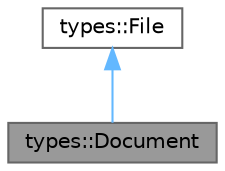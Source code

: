 digraph "types::Document"
{
 // LATEX_PDF_SIZE
  bgcolor="transparent";
  edge [fontname=Helvetica,fontsize=10,labelfontname=Helvetica,labelfontsize=10];
  node [fontname=Helvetica,fontsize=10,shape=box,height=0.2,width=0.4];
  Node1 [id="Node000001",label="types::Document",height=0.2,width=0.4,color="gray40", fillcolor="grey60", style="filled", fontcolor="black",tooltip="Struct represents telegram document object."];
  Node2 -> Node1 [id="edge1_Node000001_Node000002",dir="back",color="steelblue1",style="solid",tooltip=" "];
  Node2 [id="Node000002",label="types::File",height=0.2,width=0.4,color="gray40", fillcolor="white", style="filled",URL="$structtypes_1_1File.html",tooltip="Struct contains telegram file info."];
}
